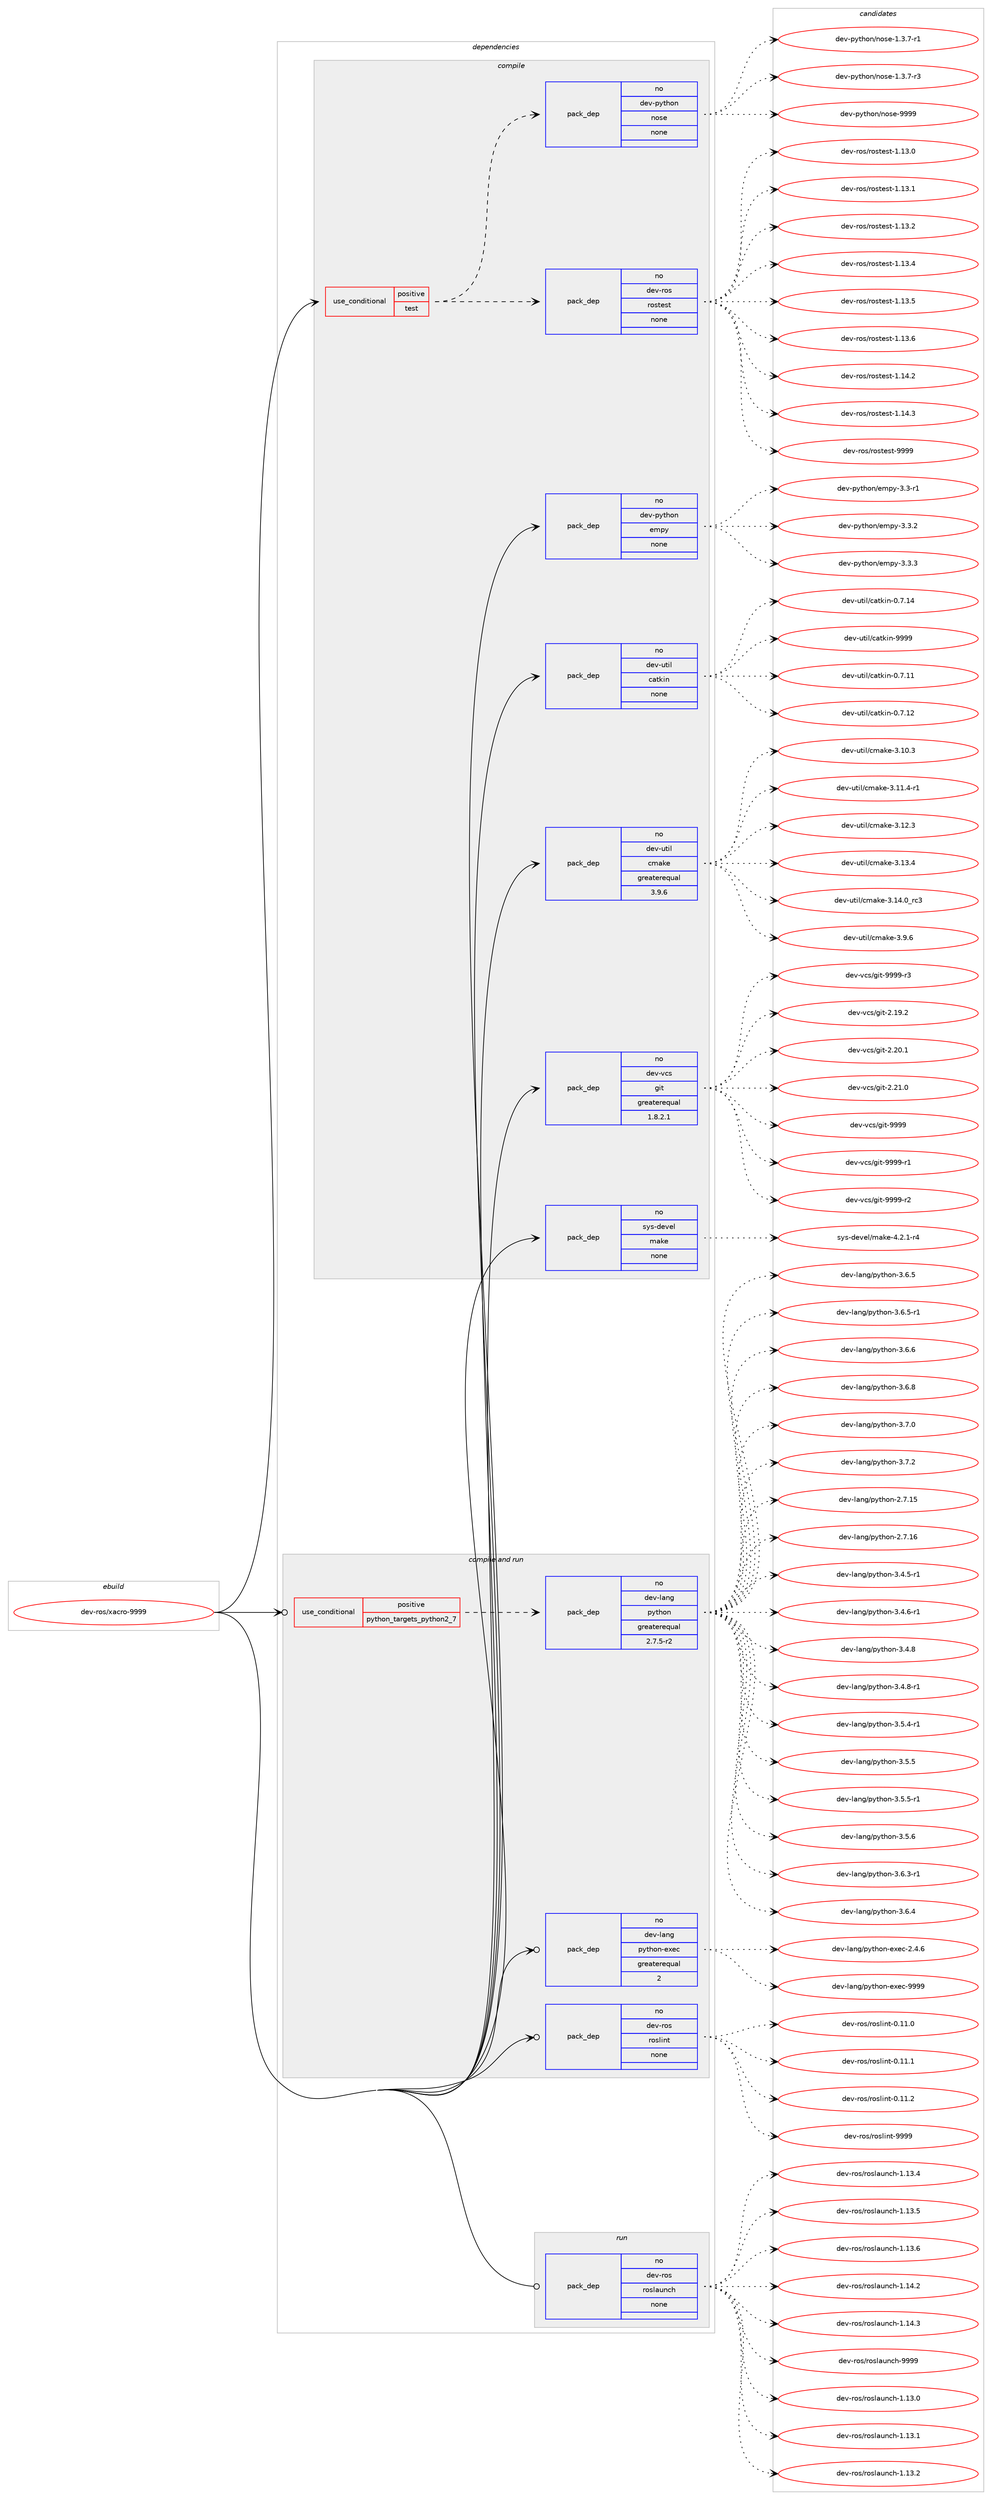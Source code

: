 digraph prolog {

# *************
# Graph options
# *************

newrank=true;
concentrate=true;
compound=true;
graph [rankdir=LR,fontname=Helvetica,fontsize=10,ranksep=1.5];#, ranksep=2.5, nodesep=0.2];
edge  [arrowhead=vee];
node  [fontname=Helvetica,fontsize=10];

# **********
# The ebuild
# **********

subgraph cluster_leftcol {
color=gray;
rank=same;
label=<<i>ebuild</i>>;
id [label="dev-ros/xacro-9999", color=red, width=4, href="../dev-ros/xacro-9999.svg"];
}

# ****************
# The dependencies
# ****************

subgraph cluster_midcol {
color=gray;
label=<<i>dependencies</i>>;
subgraph cluster_compile {
fillcolor="#eeeeee";
style=filled;
label=<<i>compile</i>>;
subgraph cond391971 {
dependency1477736 [label=<<TABLE BORDER="0" CELLBORDER="1" CELLSPACING="0" CELLPADDING="4"><TR><TD ROWSPAN="3" CELLPADDING="10">use_conditional</TD></TR><TR><TD>positive</TD></TR><TR><TD>test</TD></TR></TABLE>>, shape=none, color=red];
subgraph pack1062375 {
dependency1477737 [label=<<TABLE BORDER="0" CELLBORDER="1" CELLSPACING="0" CELLPADDING="4" WIDTH="220"><TR><TD ROWSPAN="6" CELLPADDING="30">pack_dep</TD></TR><TR><TD WIDTH="110">no</TD></TR><TR><TD>dev-ros</TD></TR><TR><TD>rostest</TD></TR><TR><TD>none</TD></TR><TR><TD></TD></TR></TABLE>>, shape=none, color=blue];
}
dependency1477736:e -> dependency1477737:w [weight=20,style="dashed",arrowhead="vee"];
subgraph pack1062376 {
dependency1477738 [label=<<TABLE BORDER="0" CELLBORDER="1" CELLSPACING="0" CELLPADDING="4" WIDTH="220"><TR><TD ROWSPAN="6" CELLPADDING="30">pack_dep</TD></TR><TR><TD WIDTH="110">no</TD></TR><TR><TD>dev-python</TD></TR><TR><TD>nose</TD></TR><TR><TD>none</TD></TR><TR><TD></TD></TR></TABLE>>, shape=none, color=blue];
}
dependency1477736:e -> dependency1477738:w [weight=20,style="dashed",arrowhead="vee"];
}
id:e -> dependency1477736:w [weight=20,style="solid",arrowhead="vee"];
subgraph pack1062377 {
dependency1477739 [label=<<TABLE BORDER="0" CELLBORDER="1" CELLSPACING="0" CELLPADDING="4" WIDTH="220"><TR><TD ROWSPAN="6" CELLPADDING="30">pack_dep</TD></TR><TR><TD WIDTH="110">no</TD></TR><TR><TD>dev-python</TD></TR><TR><TD>empy</TD></TR><TR><TD>none</TD></TR><TR><TD></TD></TR></TABLE>>, shape=none, color=blue];
}
id:e -> dependency1477739:w [weight=20,style="solid",arrowhead="vee"];
subgraph pack1062378 {
dependency1477740 [label=<<TABLE BORDER="0" CELLBORDER="1" CELLSPACING="0" CELLPADDING="4" WIDTH="220"><TR><TD ROWSPAN="6" CELLPADDING="30">pack_dep</TD></TR><TR><TD WIDTH="110">no</TD></TR><TR><TD>dev-util</TD></TR><TR><TD>catkin</TD></TR><TR><TD>none</TD></TR><TR><TD></TD></TR></TABLE>>, shape=none, color=blue];
}
id:e -> dependency1477740:w [weight=20,style="solid",arrowhead="vee"];
subgraph pack1062379 {
dependency1477741 [label=<<TABLE BORDER="0" CELLBORDER="1" CELLSPACING="0" CELLPADDING="4" WIDTH="220"><TR><TD ROWSPAN="6" CELLPADDING="30">pack_dep</TD></TR><TR><TD WIDTH="110">no</TD></TR><TR><TD>dev-util</TD></TR><TR><TD>cmake</TD></TR><TR><TD>greaterequal</TD></TR><TR><TD>3.9.6</TD></TR></TABLE>>, shape=none, color=blue];
}
id:e -> dependency1477741:w [weight=20,style="solid",arrowhead="vee"];
subgraph pack1062380 {
dependency1477742 [label=<<TABLE BORDER="0" CELLBORDER="1" CELLSPACING="0" CELLPADDING="4" WIDTH="220"><TR><TD ROWSPAN="6" CELLPADDING="30">pack_dep</TD></TR><TR><TD WIDTH="110">no</TD></TR><TR><TD>dev-vcs</TD></TR><TR><TD>git</TD></TR><TR><TD>greaterequal</TD></TR><TR><TD>1.8.2.1</TD></TR></TABLE>>, shape=none, color=blue];
}
id:e -> dependency1477742:w [weight=20,style="solid",arrowhead="vee"];
subgraph pack1062381 {
dependency1477743 [label=<<TABLE BORDER="0" CELLBORDER="1" CELLSPACING="0" CELLPADDING="4" WIDTH="220"><TR><TD ROWSPAN="6" CELLPADDING="30">pack_dep</TD></TR><TR><TD WIDTH="110">no</TD></TR><TR><TD>sys-devel</TD></TR><TR><TD>make</TD></TR><TR><TD>none</TD></TR><TR><TD></TD></TR></TABLE>>, shape=none, color=blue];
}
id:e -> dependency1477743:w [weight=20,style="solid",arrowhead="vee"];
}
subgraph cluster_compileandrun {
fillcolor="#eeeeee";
style=filled;
label=<<i>compile and run</i>>;
subgraph cond391972 {
dependency1477744 [label=<<TABLE BORDER="0" CELLBORDER="1" CELLSPACING="0" CELLPADDING="4"><TR><TD ROWSPAN="3" CELLPADDING="10">use_conditional</TD></TR><TR><TD>positive</TD></TR><TR><TD>python_targets_python2_7</TD></TR></TABLE>>, shape=none, color=red];
subgraph pack1062382 {
dependency1477745 [label=<<TABLE BORDER="0" CELLBORDER="1" CELLSPACING="0" CELLPADDING="4" WIDTH="220"><TR><TD ROWSPAN="6" CELLPADDING="30">pack_dep</TD></TR><TR><TD WIDTH="110">no</TD></TR><TR><TD>dev-lang</TD></TR><TR><TD>python</TD></TR><TR><TD>greaterequal</TD></TR><TR><TD>2.7.5-r2</TD></TR></TABLE>>, shape=none, color=blue];
}
dependency1477744:e -> dependency1477745:w [weight=20,style="dashed",arrowhead="vee"];
}
id:e -> dependency1477744:w [weight=20,style="solid",arrowhead="odotvee"];
subgraph pack1062383 {
dependency1477746 [label=<<TABLE BORDER="0" CELLBORDER="1" CELLSPACING="0" CELLPADDING="4" WIDTH="220"><TR><TD ROWSPAN="6" CELLPADDING="30">pack_dep</TD></TR><TR><TD WIDTH="110">no</TD></TR><TR><TD>dev-lang</TD></TR><TR><TD>python-exec</TD></TR><TR><TD>greaterequal</TD></TR><TR><TD>2</TD></TR></TABLE>>, shape=none, color=blue];
}
id:e -> dependency1477746:w [weight=20,style="solid",arrowhead="odotvee"];
subgraph pack1062384 {
dependency1477747 [label=<<TABLE BORDER="0" CELLBORDER="1" CELLSPACING="0" CELLPADDING="4" WIDTH="220"><TR><TD ROWSPAN="6" CELLPADDING="30">pack_dep</TD></TR><TR><TD WIDTH="110">no</TD></TR><TR><TD>dev-ros</TD></TR><TR><TD>roslint</TD></TR><TR><TD>none</TD></TR><TR><TD></TD></TR></TABLE>>, shape=none, color=blue];
}
id:e -> dependency1477747:w [weight=20,style="solid",arrowhead="odotvee"];
}
subgraph cluster_run {
fillcolor="#eeeeee";
style=filled;
label=<<i>run</i>>;
subgraph pack1062385 {
dependency1477748 [label=<<TABLE BORDER="0" CELLBORDER="1" CELLSPACING="0" CELLPADDING="4" WIDTH="220"><TR><TD ROWSPAN="6" CELLPADDING="30">pack_dep</TD></TR><TR><TD WIDTH="110">no</TD></TR><TR><TD>dev-ros</TD></TR><TR><TD>roslaunch</TD></TR><TR><TD>none</TD></TR><TR><TD></TD></TR></TABLE>>, shape=none, color=blue];
}
id:e -> dependency1477748:w [weight=20,style="solid",arrowhead="odot"];
}
}

# **************
# The candidates
# **************

subgraph cluster_choices {
rank=same;
color=gray;
label=<<i>candidates</i>>;

subgraph choice1062375 {
color=black;
nodesep=1;
choice100101118451141111154711411111511610111511645494649514648 [label="dev-ros/rostest-1.13.0", color=red, width=4,href="../dev-ros/rostest-1.13.0.svg"];
choice100101118451141111154711411111511610111511645494649514649 [label="dev-ros/rostest-1.13.1", color=red, width=4,href="../dev-ros/rostest-1.13.1.svg"];
choice100101118451141111154711411111511610111511645494649514650 [label="dev-ros/rostest-1.13.2", color=red, width=4,href="../dev-ros/rostest-1.13.2.svg"];
choice100101118451141111154711411111511610111511645494649514652 [label="dev-ros/rostest-1.13.4", color=red, width=4,href="../dev-ros/rostest-1.13.4.svg"];
choice100101118451141111154711411111511610111511645494649514653 [label="dev-ros/rostest-1.13.5", color=red, width=4,href="../dev-ros/rostest-1.13.5.svg"];
choice100101118451141111154711411111511610111511645494649514654 [label="dev-ros/rostest-1.13.6", color=red, width=4,href="../dev-ros/rostest-1.13.6.svg"];
choice100101118451141111154711411111511610111511645494649524650 [label="dev-ros/rostest-1.14.2", color=red, width=4,href="../dev-ros/rostest-1.14.2.svg"];
choice100101118451141111154711411111511610111511645494649524651 [label="dev-ros/rostest-1.14.3", color=red, width=4,href="../dev-ros/rostest-1.14.3.svg"];
choice10010111845114111115471141111151161011151164557575757 [label="dev-ros/rostest-9999", color=red, width=4,href="../dev-ros/rostest-9999.svg"];
dependency1477737:e -> choice100101118451141111154711411111511610111511645494649514648:w [style=dotted,weight="100"];
dependency1477737:e -> choice100101118451141111154711411111511610111511645494649514649:w [style=dotted,weight="100"];
dependency1477737:e -> choice100101118451141111154711411111511610111511645494649514650:w [style=dotted,weight="100"];
dependency1477737:e -> choice100101118451141111154711411111511610111511645494649514652:w [style=dotted,weight="100"];
dependency1477737:e -> choice100101118451141111154711411111511610111511645494649514653:w [style=dotted,weight="100"];
dependency1477737:e -> choice100101118451141111154711411111511610111511645494649514654:w [style=dotted,weight="100"];
dependency1477737:e -> choice100101118451141111154711411111511610111511645494649524650:w [style=dotted,weight="100"];
dependency1477737:e -> choice100101118451141111154711411111511610111511645494649524651:w [style=dotted,weight="100"];
dependency1477737:e -> choice10010111845114111115471141111151161011151164557575757:w [style=dotted,weight="100"];
}
subgraph choice1062376 {
color=black;
nodesep=1;
choice10010111845112121116104111110471101111151014549465146554511449 [label="dev-python/nose-1.3.7-r1", color=red, width=4,href="../dev-python/nose-1.3.7-r1.svg"];
choice10010111845112121116104111110471101111151014549465146554511451 [label="dev-python/nose-1.3.7-r3", color=red, width=4,href="../dev-python/nose-1.3.7-r3.svg"];
choice10010111845112121116104111110471101111151014557575757 [label="dev-python/nose-9999", color=red, width=4,href="../dev-python/nose-9999.svg"];
dependency1477738:e -> choice10010111845112121116104111110471101111151014549465146554511449:w [style=dotted,weight="100"];
dependency1477738:e -> choice10010111845112121116104111110471101111151014549465146554511451:w [style=dotted,weight="100"];
dependency1477738:e -> choice10010111845112121116104111110471101111151014557575757:w [style=dotted,weight="100"];
}
subgraph choice1062377 {
color=black;
nodesep=1;
choice1001011184511212111610411111047101109112121455146514511449 [label="dev-python/empy-3.3-r1", color=red, width=4,href="../dev-python/empy-3.3-r1.svg"];
choice1001011184511212111610411111047101109112121455146514650 [label="dev-python/empy-3.3.2", color=red, width=4,href="../dev-python/empy-3.3.2.svg"];
choice1001011184511212111610411111047101109112121455146514651 [label="dev-python/empy-3.3.3", color=red, width=4,href="../dev-python/empy-3.3.3.svg"];
dependency1477739:e -> choice1001011184511212111610411111047101109112121455146514511449:w [style=dotted,weight="100"];
dependency1477739:e -> choice1001011184511212111610411111047101109112121455146514650:w [style=dotted,weight="100"];
dependency1477739:e -> choice1001011184511212111610411111047101109112121455146514651:w [style=dotted,weight="100"];
}
subgraph choice1062378 {
color=black;
nodesep=1;
choice1001011184511711610510847999711610710511045484655464949 [label="dev-util/catkin-0.7.11", color=red, width=4,href="../dev-util/catkin-0.7.11.svg"];
choice1001011184511711610510847999711610710511045484655464950 [label="dev-util/catkin-0.7.12", color=red, width=4,href="../dev-util/catkin-0.7.12.svg"];
choice1001011184511711610510847999711610710511045484655464952 [label="dev-util/catkin-0.7.14", color=red, width=4,href="../dev-util/catkin-0.7.14.svg"];
choice100101118451171161051084799971161071051104557575757 [label="dev-util/catkin-9999", color=red, width=4,href="../dev-util/catkin-9999.svg"];
dependency1477740:e -> choice1001011184511711610510847999711610710511045484655464949:w [style=dotted,weight="100"];
dependency1477740:e -> choice1001011184511711610510847999711610710511045484655464950:w [style=dotted,weight="100"];
dependency1477740:e -> choice1001011184511711610510847999711610710511045484655464952:w [style=dotted,weight="100"];
dependency1477740:e -> choice100101118451171161051084799971161071051104557575757:w [style=dotted,weight="100"];
}
subgraph choice1062379 {
color=black;
nodesep=1;
choice1001011184511711610510847991099710710145514649484651 [label="dev-util/cmake-3.10.3", color=red, width=4,href="../dev-util/cmake-3.10.3.svg"];
choice10010111845117116105108479910997107101455146494946524511449 [label="dev-util/cmake-3.11.4-r1", color=red, width=4,href="../dev-util/cmake-3.11.4-r1.svg"];
choice1001011184511711610510847991099710710145514649504651 [label="dev-util/cmake-3.12.3", color=red, width=4,href="../dev-util/cmake-3.12.3.svg"];
choice1001011184511711610510847991099710710145514649514652 [label="dev-util/cmake-3.13.4", color=red, width=4,href="../dev-util/cmake-3.13.4.svg"];
choice1001011184511711610510847991099710710145514649524648951149951 [label="dev-util/cmake-3.14.0_rc3", color=red, width=4,href="../dev-util/cmake-3.14.0_rc3.svg"];
choice10010111845117116105108479910997107101455146574654 [label="dev-util/cmake-3.9.6", color=red, width=4,href="../dev-util/cmake-3.9.6.svg"];
dependency1477741:e -> choice1001011184511711610510847991099710710145514649484651:w [style=dotted,weight="100"];
dependency1477741:e -> choice10010111845117116105108479910997107101455146494946524511449:w [style=dotted,weight="100"];
dependency1477741:e -> choice1001011184511711610510847991099710710145514649504651:w [style=dotted,weight="100"];
dependency1477741:e -> choice1001011184511711610510847991099710710145514649514652:w [style=dotted,weight="100"];
dependency1477741:e -> choice1001011184511711610510847991099710710145514649524648951149951:w [style=dotted,weight="100"];
dependency1477741:e -> choice10010111845117116105108479910997107101455146574654:w [style=dotted,weight="100"];
}
subgraph choice1062380 {
color=black;
nodesep=1;
choice10010111845118991154710310511645504649574650 [label="dev-vcs/git-2.19.2", color=red, width=4,href="../dev-vcs/git-2.19.2.svg"];
choice10010111845118991154710310511645504650484649 [label="dev-vcs/git-2.20.1", color=red, width=4,href="../dev-vcs/git-2.20.1.svg"];
choice10010111845118991154710310511645504650494648 [label="dev-vcs/git-2.21.0", color=red, width=4,href="../dev-vcs/git-2.21.0.svg"];
choice1001011184511899115471031051164557575757 [label="dev-vcs/git-9999", color=red, width=4,href="../dev-vcs/git-9999.svg"];
choice10010111845118991154710310511645575757574511449 [label="dev-vcs/git-9999-r1", color=red, width=4,href="../dev-vcs/git-9999-r1.svg"];
choice10010111845118991154710310511645575757574511450 [label="dev-vcs/git-9999-r2", color=red, width=4,href="../dev-vcs/git-9999-r2.svg"];
choice10010111845118991154710310511645575757574511451 [label="dev-vcs/git-9999-r3", color=red, width=4,href="../dev-vcs/git-9999-r3.svg"];
dependency1477742:e -> choice10010111845118991154710310511645504649574650:w [style=dotted,weight="100"];
dependency1477742:e -> choice10010111845118991154710310511645504650484649:w [style=dotted,weight="100"];
dependency1477742:e -> choice10010111845118991154710310511645504650494648:w [style=dotted,weight="100"];
dependency1477742:e -> choice1001011184511899115471031051164557575757:w [style=dotted,weight="100"];
dependency1477742:e -> choice10010111845118991154710310511645575757574511449:w [style=dotted,weight="100"];
dependency1477742:e -> choice10010111845118991154710310511645575757574511450:w [style=dotted,weight="100"];
dependency1477742:e -> choice10010111845118991154710310511645575757574511451:w [style=dotted,weight="100"];
}
subgraph choice1062381 {
color=black;
nodesep=1;
choice1151211154510010111810110847109971071014552465046494511452 [label="sys-devel/make-4.2.1-r4", color=red, width=4,href="../sys-devel/make-4.2.1-r4.svg"];
dependency1477743:e -> choice1151211154510010111810110847109971071014552465046494511452:w [style=dotted,weight="100"];
}
subgraph choice1062382 {
color=black;
nodesep=1;
choice10010111845108971101034711212111610411111045504655464953 [label="dev-lang/python-2.7.15", color=red, width=4,href="../dev-lang/python-2.7.15.svg"];
choice10010111845108971101034711212111610411111045504655464954 [label="dev-lang/python-2.7.16", color=red, width=4,href="../dev-lang/python-2.7.16.svg"];
choice1001011184510897110103471121211161041111104551465246534511449 [label="dev-lang/python-3.4.5-r1", color=red, width=4,href="../dev-lang/python-3.4.5-r1.svg"];
choice1001011184510897110103471121211161041111104551465246544511449 [label="dev-lang/python-3.4.6-r1", color=red, width=4,href="../dev-lang/python-3.4.6-r1.svg"];
choice100101118451089711010347112121116104111110455146524656 [label="dev-lang/python-3.4.8", color=red, width=4,href="../dev-lang/python-3.4.8.svg"];
choice1001011184510897110103471121211161041111104551465246564511449 [label="dev-lang/python-3.4.8-r1", color=red, width=4,href="../dev-lang/python-3.4.8-r1.svg"];
choice1001011184510897110103471121211161041111104551465346524511449 [label="dev-lang/python-3.5.4-r1", color=red, width=4,href="../dev-lang/python-3.5.4-r1.svg"];
choice100101118451089711010347112121116104111110455146534653 [label="dev-lang/python-3.5.5", color=red, width=4,href="../dev-lang/python-3.5.5.svg"];
choice1001011184510897110103471121211161041111104551465346534511449 [label="dev-lang/python-3.5.5-r1", color=red, width=4,href="../dev-lang/python-3.5.5-r1.svg"];
choice100101118451089711010347112121116104111110455146534654 [label="dev-lang/python-3.5.6", color=red, width=4,href="../dev-lang/python-3.5.6.svg"];
choice1001011184510897110103471121211161041111104551465446514511449 [label="dev-lang/python-3.6.3-r1", color=red, width=4,href="../dev-lang/python-3.6.3-r1.svg"];
choice100101118451089711010347112121116104111110455146544652 [label="dev-lang/python-3.6.4", color=red, width=4,href="../dev-lang/python-3.6.4.svg"];
choice100101118451089711010347112121116104111110455146544653 [label="dev-lang/python-3.6.5", color=red, width=4,href="../dev-lang/python-3.6.5.svg"];
choice1001011184510897110103471121211161041111104551465446534511449 [label="dev-lang/python-3.6.5-r1", color=red, width=4,href="../dev-lang/python-3.6.5-r1.svg"];
choice100101118451089711010347112121116104111110455146544654 [label="dev-lang/python-3.6.6", color=red, width=4,href="../dev-lang/python-3.6.6.svg"];
choice100101118451089711010347112121116104111110455146544656 [label="dev-lang/python-3.6.8", color=red, width=4,href="../dev-lang/python-3.6.8.svg"];
choice100101118451089711010347112121116104111110455146554648 [label="dev-lang/python-3.7.0", color=red, width=4,href="../dev-lang/python-3.7.0.svg"];
choice100101118451089711010347112121116104111110455146554650 [label="dev-lang/python-3.7.2", color=red, width=4,href="../dev-lang/python-3.7.2.svg"];
dependency1477745:e -> choice10010111845108971101034711212111610411111045504655464953:w [style=dotted,weight="100"];
dependency1477745:e -> choice10010111845108971101034711212111610411111045504655464954:w [style=dotted,weight="100"];
dependency1477745:e -> choice1001011184510897110103471121211161041111104551465246534511449:w [style=dotted,weight="100"];
dependency1477745:e -> choice1001011184510897110103471121211161041111104551465246544511449:w [style=dotted,weight="100"];
dependency1477745:e -> choice100101118451089711010347112121116104111110455146524656:w [style=dotted,weight="100"];
dependency1477745:e -> choice1001011184510897110103471121211161041111104551465246564511449:w [style=dotted,weight="100"];
dependency1477745:e -> choice1001011184510897110103471121211161041111104551465346524511449:w [style=dotted,weight="100"];
dependency1477745:e -> choice100101118451089711010347112121116104111110455146534653:w [style=dotted,weight="100"];
dependency1477745:e -> choice1001011184510897110103471121211161041111104551465346534511449:w [style=dotted,weight="100"];
dependency1477745:e -> choice100101118451089711010347112121116104111110455146534654:w [style=dotted,weight="100"];
dependency1477745:e -> choice1001011184510897110103471121211161041111104551465446514511449:w [style=dotted,weight="100"];
dependency1477745:e -> choice100101118451089711010347112121116104111110455146544652:w [style=dotted,weight="100"];
dependency1477745:e -> choice100101118451089711010347112121116104111110455146544653:w [style=dotted,weight="100"];
dependency1477745:e -> choice1001011184510897110103471121211161041111104551465446534511449:w [style=dotted,weight="100"];
dependency1477745:e -> choice100101118451089711010347112121116104111110455146544654:w [style=dotted,weight="100"];
dependency1477745:e -> choice100101118451089711010347112121116104111110455146544656:w [style=dotted,weight="100"];
dependency1477745:e -> choice100101118451089711010347112121116104111110455146554648:w [style=dotted,weight="100"];
dependency1477745:e -> choice100101118451089711010347112121116104111110455146554650:w [style=dotted,weight="100"];
}
subgraph choice1062383 {
color=black;
nodesep=1;
choice1001011184510897110103471121211161041111104510112010199455046524654 [label="dev-lang/python-exec-2.4.6", color=red, width=4,href="../dev-lang/python-exec-2.4.6.svg"];
choice10010111845108971101034711212111610411111045101120101994557575757 [label="dev-lang/python-exec-9999", color=red, width=4,href="../dev-lang/python-exec-9999.svg"];
dependency1477746:e -> choice1001011184510897110103471121211161041111104510112010199455046524654:w [style=dotted,weight="100"];
dependency1477746:e -> choice10010111845108971101034711212111610411111045101120101994557575757:w [style=dotted,weight="100"];
}
subgraph choice1062384 {
color=black;
nodesep=1;
choice100101118451141111154711411111510810511011645484649494648 [label="dev-ros/roslint-0.11.0", color=red, width=4,href="../dev-ros/roslint-0.11.0.svg"];
choice100101118451141111154711411111510810511011645484649494649 [label="dev-ros/roslint-0.11.1", color=red, width=4,href="../dev-ros/roslint-0.11.1.svg"];
choice100101118451141111154711411111510810511011645484649494650 [label="dev-ros/roslint-0.11.2", color=red, width=4,href="../dev-ros/roslint-0.11.2.svg"];
choice10010111845114111115471141111151081051101164557575757 [label="dev-ros/roslint-9999", color=red, width=4,href="../dev-ros/roslint-9999.svg"];
dependency1477747:e -> choice100101118451141111154711411111510810511011645484649494648:w [style=dotted,weight="100"];
dependency1477747:e -> choice100101118451141111154711411111510810511011645484649494649:w [style=dotted,weight="100"];
dependency1477747:e -> choice100101118451141111154711411111510810511011645484649494650:w [style=dotted,weight="100"];
dependency1477747:e -> choice10010111845114111115471141111151081051101164557575757:w [style=dotted,weight="100"];
}
subgraph choice1062385 {
color=black;
nodesep=1;
choice1001011184511411111547114111115108971171109910445494649514648 [label="dev-ros/roslaunch-1.13.0", color=red, width=4,href="../dev-ros/roslaunch-1.13.0.svg"];
choice1001011184511411111547114111115108971171109910445494649514649 [label="dev-ros/roslaunch-1.13.1", color=red, width=4,href="../dev-ros/roslaunch-1.13.1.svg"];
choice1001011184511411111547114111115108971171109910445494649514650 [label="dev-ros/roslaunch-1.13.2", color=red, width=4,href="../dev-ros/roslaunch-1.13.2.svg"];
choice1001011184511411111547114111115108971171109910445494649514652 [label="dev-ros/roslaunch-1.13.4", color=red, width=4,href="../dev-ros/roslaunch-1.13.4.svg"];
choice1001011184511411111547114111115108971171109910445494649514653 [label="dev-ros/roslaunch-1.13.5", color=red, width=4,href="../dev-ros/roslaunch-1.13.5.svg"];
choice1001011184511411111547114111115108971171109910445494649514654 [label="dev-ros/roslaunch-1.13.6", color=red, width=4,href="../dev-ros/roslaunch-1.13.6.svg"];
choice1001011184511411111547114111115108971171109910445494649524650 [label="dev-ros/roslaunch-1.14.2", color=red, width=4,href="../dev-ros/roslaunch-1.14.2.svg"];
choice1001011184511411111547114111115108971171109910445494649524651 [label="dev-ros/roslaunch-1.14.3", color=red, width=4,href="../dev-ros/roslaunch-1.14.3.svg"];
choice100101118451141111154711411111510897117110991044557575757 [label="dev-ros/roslaunch-9999", color=red, width=4,href="../dev-ros/roslaunch-9999.svg"];
dependency1477748:e -> choice1001011184511411111547114111115108971171109910445494649514648:w [style=dotted,weight="100"];
dependency1477748:e -> choice1001011184511411111547114111115108971171109910445494649514649:w [style=dotted,weight="100"];
dependency1477748:e -> choice1001011184511411111547114111115108971171109910445494649514650:w [style=dotted,weight="100"];
dependency1477748:e -> choice1001011184511411111547114111115108971171109910445494649514652:w [style=dotted,weight="100"];
dependency1477748:e -> choice1001011184511411111547114111115108971171109910445494649514653:w [style=dotted,weight="100"];
dependency1477748:e -> choice1001011184511411111547114111115108971171109910445494649514654:w [style=dotted,weight="100"];
dependency1477748:e -> choice1001011184511411111547114111115108971171109910445494649524650:w [style=dotted,weight="100"];
dependency1477748:e -> choice1001011184511411111547114111115108971171109910445494649524651:w [style=dotted,weight="100"];
dependency1477748:e -> choice100101118451141111154711411111510897117110991044557575757:w [style=dotted,weight="100"];
}
}

}
